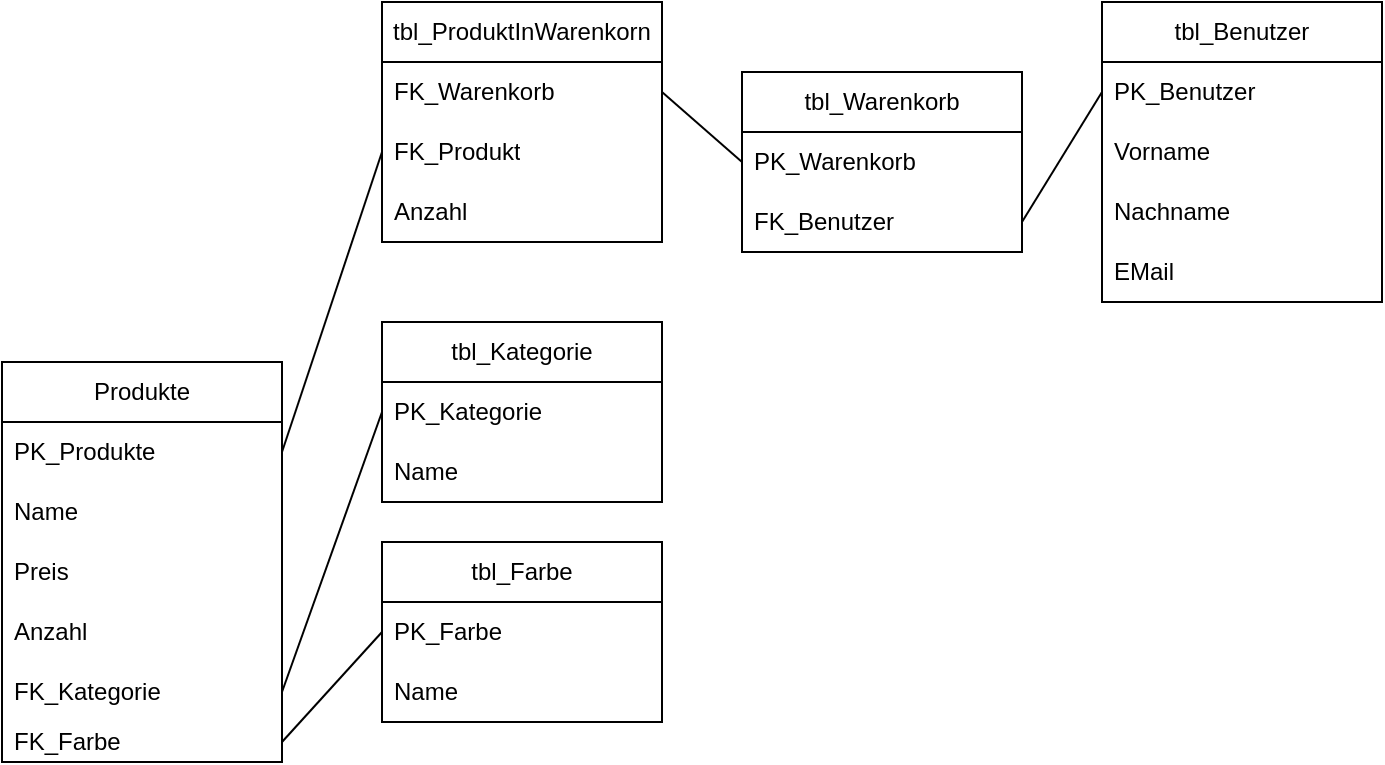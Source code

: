 <mxfile version="20.7.4" type="device"><diagram id="CnEw44tjA6VnW3Ypqy3H" name="Seite-1"><mxGraphModel dx="2022" dy="630" grid="1" gridSize="10" guides="1" tooltips="1" connect="1" arrows="1" fold="1" page="1" pageScale="1" pageWidth="827" pageHeight="1169" math="0" shadow="0"><root><mxCell id="0"/><mxCell id="1" parent="0"/><mxCell id="CzGXUtf9-r2r3yy1sYQf-1" value="tbl_Benutzer" style="swimlane;fontStyle=0;childLayout=stackLayout;horizontal=1;startSize=30;horizontalStack=0;resizeParent=1;resizeParentMax=0;resizeLast=0;collapsible=1;marginBottom=0;whiteSpace=wrap;html=1;" parent="1" vertex="1"><mxGeometry x="180" y="80" width="140" height="150" as="geometry"><mxRectangle x="-50" y="120" width="110" height="30" as="alternateBounds"/></mxGeometry></mxCell><mxCell id="CzGXUtf9-r2r3yy1sYQf-2" value="PK_Benutzer" style="text;strokeColor=none;fillColor=none;align=left;verticalAlign=middle;spacingLeft=4;spacingRight=4;overflow=hidden;points=[[0,0.5],[1,0.5]];portConstraint=eastwest;rotatable=0;whiteSpace=wrap;html=1;" parent="CzGXUtf9-r2r3yy1sYQf-1" vertex="1"><mxGeometry y="30" width="140" height="30" as="geometry"/></mxCell><mxCell id="CzGXUtf9-r2r3yy1sYQf-4" value="Vorname" style="text;strokeColor=none;fillColor=none;align=left;verticalAlign=middle;spacingLeft=4;spacingRight=4;overflow=hidden;points=[[0,0.5],[1,0.5]];portConstraint=eastwest;rotatable=0;whiteSpace=wrap;html=1;" parent="CzGXUtf9-r2r3yy1sYQf-1" vertex="1"><mxGeometry y="60" width="140" height="30" as="geometry"/></mxCell><mxCell id="CzGXUtf9-r2r3yy1sYQf-13" value="Nachname" style="text;strokeColor=none;fillColor=none;align=left;verticalAlign=middle;spacingLeft=4;spacingRight=4;overflow=hidden;points=[[0,0.5],[1,0.5]];portConstraint=eastwest;rotatable=0;whiteSpace=wrap;html=1;" parent="CzGXUtf9-r2r3yy1sYQf-1" vertex="1"><mxGeometry y="90" width="140" height="30" as="geometry"/></mxCell><mxCell id="CzGXUtf9-r2r3yy1sYQf-3" value="EMail" style="text;strokeColor=none;fillColor=none;align=left;verticalAlign=middle;spacingLeft=4;spacingRight=4;overflow=hidden;points=[[0,0.5],[1,0.5]];portConstraint=eastwest;rotatable=0;whiteSpace=wrap;html=1;" parent="CzGXUtf9-r2r3yy1sYQf-1" vertex="1"><mxGeometry y="120" width="140" height="30" as="geometry"/></mxCell><mxCell id="CzGXUtf9-r2r3yy1sYQf-5" value="Produkte" style="swimlane;fontStyle=0;childLayout=stackLayout;horizontal=1;startSize=30;horizontalStack=0;resizeParent=1;resizeParentMax=0;resizeLast=0;collapsible=1;marginBottom=0;whiteSpace=wrap;html=1;" parent="1" vertex="1"><mxGeometry x="-370" y="260" width="140" height="200" as="geometry"/></mxCell><mxCell id="CzGXUtf9-r2r3yy1sYQf-6" value="PK_Produkte" style="text;strokeColor=none;fillColor=none;align=left;verticalAlign=middle;spacingLeft=4;spacingRight=4;overflow=hidden;points=[[0,0.5],[1,0.5]];portConstraint=eastwest;rotatable=0;whiteSpace=wrap;html=1;" parent="CzGXUtf9-r2r3yy1sYQf-5" vertex="1"><mxGeometry y="30" width="140" height="30" as="geometry"/></mxCell><mxCell id="CzGXUtf9-r2r3yy1sYQf-7" value="Name" style="text;strokeColor=none;fillColor=none;align=left;verticalAlign=middle;spacingLeft=4;spacingRight=4;overflow=hidden;points=[[0,0.5],[1,0.5]];portConstraint=eastwest;rotatable=0;whiteSpace=wrap;html=1;" parent="CzGXUtf9-r2r3yy1sYQf-5" vertex="1"><mxGeometry y="60" width="140" height="30" as="geometry"/></mxCell><mxCell id="CzGXUtf9-r2r3yy1sYQf-8" value="Preis" style="text;strokeColor=none;fillColor=none;align=left;verticalAlign=middle;spacingLeft=4;spacingRight=4;overflow=hidden;points=[[0,0.5],[1,0.5]];portConstraint=eastwest;rotatable=0;whiteSpace=wrap;html=1;" parent="CzGXUtf9-r2r3yy1sYQf-5" vertex="1"><mxGeometry y="90" width="140" height="30" as="geometry"/></mxCell><mxCell id="OFy50D3TJV40uJ_HK-bG-2" value="Anzahl" style="text;strokeColor=none;fillColor=none;align=left;verticalAlign=middle;spacingLeft=4;spacingRight=4;overflow=hidden;points=[[0,0.5],[1,0.5]];portConstraint=eastwest;rotatable=0;whiteSpace=wrap;html=1;" vertex="1" parent="CzGXUtf9-r2r3yy1sYQf-5"><mxGeometry y="120" width="140" height="30" as="geometry"/></mxCell><mxCell id="CzGXUtf9-r2r3yy1sYQf-14" value="FK_Kategorie" style="text;strokeColor=none;fillColor=none;align=left;verticalAlign=middle;spacingLeft=4;spacingRight=4;overflow=hidden;points=[[0,0.5],[1,0.5]];portConstraint=eastwest;rotatable=0;whiteSpace=wrap;html=1;" parent="CzGXUtf9-r2r3yy1sYQf-5" vertex="1"><mxGeometry y="150" width="140" height="30" as="geometry"/></mxCell><mxCell id="CzGXUtf9-r2r3yy1sYQf-15" value="FK_Farbe" style="text;strokeColor=none;fillColor=none;align=left;verticalAlign=middle;spacingLeft=4;spacingRight=4;overflow=hidden;points=[[0,0.5],[1,0.5]];portConstraint=eastwest;rotatable=0;whiteSpace=wrap;html=1;" parent="CzGXUtf9-r2r3yy1sYQf-5" vertex="1"><mxGeometry y="180" width="140" height="20" as="geometry"/></mxCell><mxCell id="CzGXUtf9-r2r3yy1sYQf-9" value="tbl_Kategorie" style="swimlane;fontStyle=0;childLayout=stackLayout;horizontal=1;startSize=30;horizontalStack=0;resizeParent=1;resizeParentMax=0;resizeLast=0;collapsible=1;marginBottom=0;whiteSpace=wrap;html=1;" parent="1" vertex="1"><mxGeometry x="-180" y="240" width="140" height="90" as="geometry"/></mxCell><mxCell id="CzGXUtf9-r2r3yy1sYQf-10" value="PK_Kategorie" style="text;strokeColor=none;fillColor=none;align=left;verticalAlign=middle;spacingLeft=4;spacingRight=4;overflow=hidden;points=[[0,0.5],[1,0.5]];portConstraint=eastwest;rotatable=0;whiteSpace=wrap;html=1;" parent="CzGXUtf9-r2r3yy1sYQf-9" vertex="1"><mxGeometry y="30" width="140" height="30" as="geometry"/></mxCell><mxCell id="CzGXUtf9-r2r3yy1sYQf-11" value="Name" style="text;strokeColor=none;fillColor=none;align=left;verticalAlign=middle;spacingLeft=4;spacingRight=4;overflow=hidden;points=[[0,0.5],[1,0.5]];portConstraint=eastwest;rotatable=0;whiteSpace=wrap;html=1;" parent="CzGXUtf9-r2r3yy1sYQf-9" vertex="1"><mxGeometry y="60" width="140" height="30" as="geometry"/></mxCell><mxCell id="OFy50D3TJV40uJ_HK-bG-3" value="tbl_Farbe" style="swimlane;fontStyle=0;childLayout=stackLayout;horizontal=1;startSize=30;horizontalStack=0;resizeParent=1;resizeParentMax=0;resizeLast=0;collapsible=1;marginBottom=0;whiteSpace=wrap;html=1;" vertex="1" parent="1"><mxGeometry x="-180" y="350" width="140" height="90" as="geometry"/></mxCell><mxCell id="OFy50D3TJV40uJ_HK-bG-4" value="PK_Farbe" style="text;strokeColor=none;fillColor=none;align=left;verticalAlign=middle;spacingLeft=4;spacingRight=4;overflow=hidden;points=[[0,0.5],[1,0.5]];portConstraint=eastwest;rotatable=0;whiteSpace=wrap;html=1;" vertex="1" parent="OFy50D3TJV40uJ_HK-bG-3"><mxGeometry y="30" width="140" height="30" as="geometry"/></mxCell><mxCell id="OFy50D3TJV40uJ_HK-bG-5" value="Name" style="text;strokeColor=none;fillColor=none;align=left;verticalAlign=middle;spacingLeft=4;spacingRight=4;overflow=hidden;points=[[0,0.5],[1,0.5]];portConstraint=eastwest;rotatable=0;whiteSpace=wrap;html=1;" vertex="1" parent="OFy50D3TJV40uJ_HK-bG-3"><mxGeometry y="60" width="140" height="30" as="geometry"/></mxCell><mxCell id="OFy50D3TJV40uJ_HK-bG-6" value="tbl_Warenkorb" style="swimlane;fontStyle=0;childLayout=stackLayout;horizontal=1;startSize=30;horizontalStack=0;resizeParent=1;resizeParentMax=0;resizeLast=0;collapsible=1;marginBottom=0;whiteSpace=wrap;html=1;" vertex="1" parent="1"><mxGeometry y="115" width="140" height="90" as="geometry"><mxRectangle x="-50" y="120" width="110" height="30" as="alternateBounds"/></mxGeometry></mxCell><mxCell id="OFy50D3TJV40uJ_HK-bG-7" value="PK_Warenkorb" style="text;strokeColor=none;fillColor=none;align=left;verticalAlign=middle;spacingLeft=4;spacingRight=4;overflow=hidden;points=[[0,0.5],[1,0.5]];portConstraint=eastwest;rotatable=0;whiteSpace=wrap;html=1;" vertex="1" parent="OFy50D3TJV40uJ_HK-bG-6"><mxGeometry y="30" width="140" height="30" as="geometry"/></mxCell><mxCell id="OFy50D3TJV40uJ_HK-bG-8" value="FK_Benutzer" style="text;strokeColor=none;fillColor=none;align=left;verticalAlign=middle;spacingLeft=4;spacingRight=4;overflow=hidden;points=[[0,0.5],[1,0.5]];portConstraint=eastwest;rotatable=0;whiteSpace=wrap;html=1;" vertex="1" parent="OFy50D3TJV40uJ_HK-bG-6"><mxGeometry y="60" width="140" height="30" as="geometry"/></mxCell><mxCell id="OFy50D3TJV40uJ_HK-bG-24" value="tbl_ProduktInWarenkorn" style="swimlane;fontStyle=0;childLayout=stackLayout;horizontal=1;startSize=30;horizontalStack=0;resizeParent=1;resizeParentMax=0;resizeLast=0;collapsible=1;marginBottom=0;whiteSpace=wrap;html=1;" vertex="1" parent="1"><mxGeometry x="-180" y="80" width="140" height="120" as="geometry"><mxRectangle x="-50" y="120" width="110" height="30" as="alternateBounds"/></mxGeometry></mxCell><mxCell id="OFy50D3TJV40uJ_HK-bG-26" value="FK_Warenkorb" style="text;strokeColor=none;fillColor=none;align=left;verticalAlign=middle;spacingLeft=4;spacingRight=4;overflow=hidden;points=[[0,0.5],[1,0.5]];portConstraint=eastwest;rotatable=0;whiteSpace=wrap;html=1;" vertex="1" parent="OFy50D3TJV40uJ_HK-bG-24"><mxGeometry y="30" width="140" height="30" as="geometry"/></mxCell><mxCell id="OFy50D3TJV40uJ_HK-bG-25" value="FK_Produkt" style="text;strokeColor=none;fillColor=none;align=left;verticalAlign=middle;spacingLeft=4;spacingRight=4;overflow=hidden;points=[[0,0.5],[1,0.5]];portConstraint=eastwest;rotatable=0;whiteSpace=wrap;html=1;" vertex="1" parent="OFy50D3TJV40uJ_HK-bG-24"><mxGeometry y="60" width="140" height="30" as="geometry"/></mxCell><mxCell id="OFy50D3TJV40uJ_HK-bG-29" value="Anzahl" style="text;strokeColor=none;fillColor=none;align=left;verticalAlign=middle;spacingLeft=4;spacingRight=4;overflow=hidden;points=[[0,0.5],[1,0.5]];portConstraint=eastwest;rotatable=0;whiteSpace=wrap;html=1;" vertex="1" parent="OFy50D3TJV40uJ_HK-bG-24"><mxGeometry y="90" width="140" height="30" as="geometry"/></mxCell><mxCell id="OFy50D3TJV40uJ_HK-bG-33" style="edgeStyle=none;rounded=0;jumpStyle=sharp;orthogonalLoop=1;jettySize=auto;html=1;exitX=1;exitY=0.5;exitDx=0;exitDy=0;entryX=0;entryY=0.5;entryDx=0;entryDy=0;startArrow=none;startFill=0;endArrow=none;endFill=0;" edge="1" parent="1" source="OFy50D3TJV40uJ_HK-bG-8" target="CzGXUtf9-r2r3yy1sYQf-2"><mxGeometry relative="1" as="geometry"/></mxCell><mxCell id="OFy50D3TJV40uJ_HK-bG-34" style="edgeStyle=none;rounded=0;jumpStyle=sharp;orthogonalLoop=1;jettySize=auto;html=1;exitX=0;exitY=0.5;exitDx=0;exitDy=0;entryX=1;entryY=0.5;entryDx=0;entryDy=0;startArrow=none;startFill=0;endArrow=none;endFill=0;" edge="1" parent="1" source="OFy50D3TJV40uJ_HK-bG-7" target="OFy50D3TJV40uJ_HK-bG-26"><mxGeometry relative="1" as="geometry"/></mxCell><mxCell id="OFy50D3TJV40uJ_HK-bG-35" style="edgeStyle=none;rounded=0;jumpStyle=sharp;orthogonalLoop=1;jettySize=auto;html=1;exitX=0;exitY=0.5;exitDx=0;exitDy=0;entryX=1;entryY=0.5;entryDx=0;entryDy=0;startArrow=none;startFill=0;endArrow=none;endFill=0;" edge="1" parent="1" source="OFy50D3TJV40uJ_HK-bG-25" target="CzGXUtf9-r2r3yy1sYQf-6"><mxGeometry relative="1" as="geometry"/></mxCell><mxCell id="OFy50D3TJV40uJ_HK-bG-36" style="edgeStyle=none;rounded=0;jumpStyle=sharp;orthogonalLoop=1;jettySize=auto;html=1;exitX=1;exitY=0.5;exitDx=0;exitDy=0;entryX=0;entryY=0.5;entryDx=0;entryDy=0;startArrow=none;startFill=0;endArrow=none;endFill=0;" edge="1" parent="1" source="CzGXUtf9-r2r3yy1sYQf-14" target="CzGXUtf9-r2r3yy1sYQf-10"><mxGeometry relative="1" as="geometry"/></mxCell><mxCell id="OFy50D3TJV40uJ_HK-bG-37" style="edgeStyle=none;rounded=0;jumpStyle=sharp;orthogonalLoop=1;jettySize=auto;html=1;exitX=0;exitY=0.5;exitDx=0;exitDy=0;entryX=1;entryY=0.5;entryDx=0;entryDy=0;startArrow=none;startFill=0;endArrow=none;endFill=0;" edge="1" parent="1" source="OFy50D3TJV40uJ_HK-bG-4" target="CzGXUtf9-r2r3yy1sYQf-15"><mxGeometry relative="1" as="geometry"/></mxCell></root></mxGraphModel></diagram></mxfile>